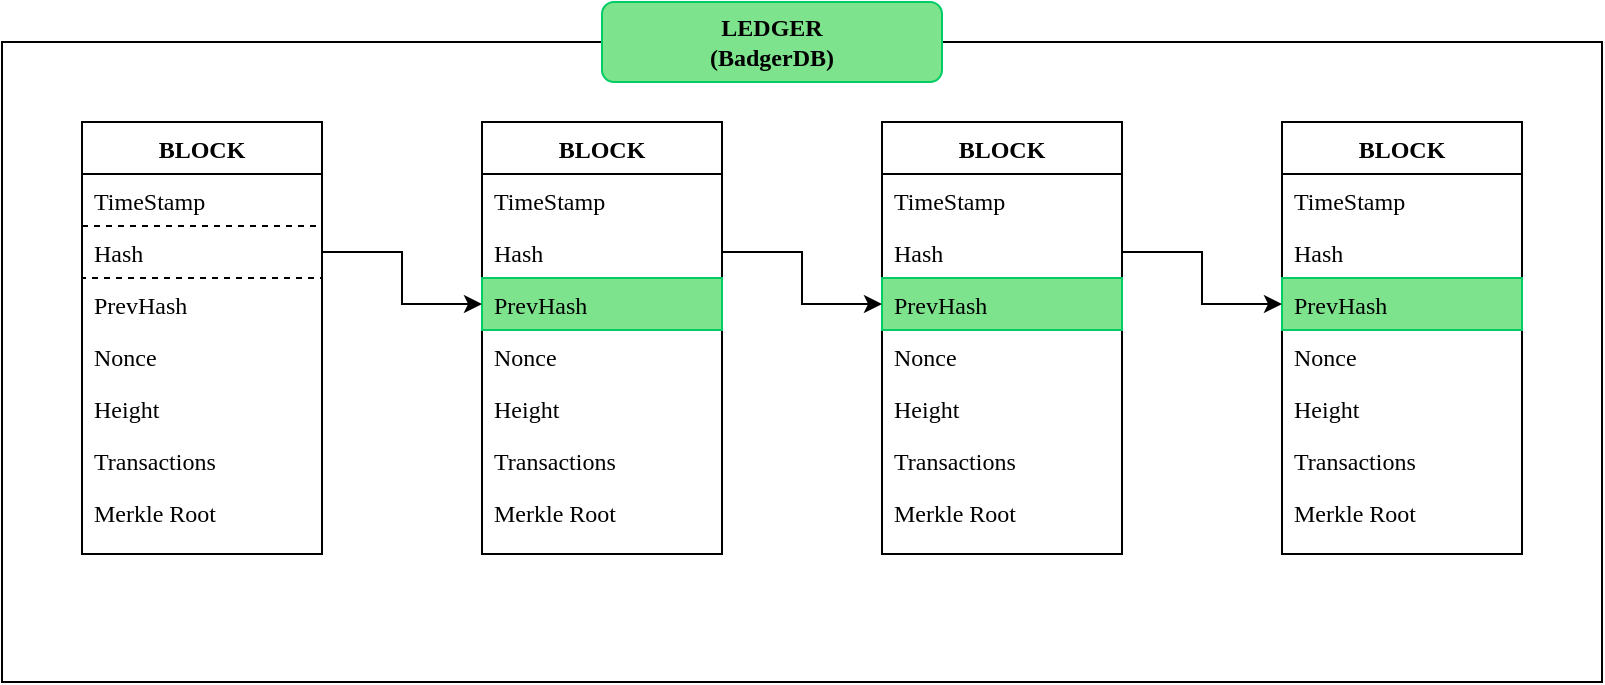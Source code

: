 <mxfile version="13.7.9" type="device"><diagram id="bd2wy5xtXNpXuPsEM4nP" name="Page-1"><mxGraphModel dx="1038" dy="499" grid="1" gridSize="10" guides="1" tooltips="1" connect="1" arrows="1" fold="1" page="1" pageScale="1" pageWidth="827" pageHeight="1169" math="0" shadow="0"><root><mxCell id="0"/><mxCell id="1" parent="0"/><mxCell id="1hjqW6JO5gmX_kH-NTra-1" value="" style="group" vertex="1" connectable="0" parent="1"><mxGeometry x="40" y="60" width="800" height="340" as="geometry"/></mxCell><mxCell id="1hjqW6JO5gmX_kH-NTra-2" value="" style="group" vertex="1" connectable="0" parent="1hjqW6JO5gmX_kH-NTra-1"><mxGeometry width="800" height="340" as="geometry"/></mxCell><mxCell id="1hjqW6JO5gmX_kH-NTra-3" value="" style="rounded=0;whiteSpace=wrap;html=1;strokeColor=#000000;fillColor=none;gradientColor=#ffffff;fontFamily=Tahoma;fontColor=none;" vertex="1" parent="1hjqW6JO5gmX_kH-NTra-2"><mxGeometry y="20" width="800" height="320" as="geometry"/></mxCell><mxCell id="1hjqW6JO5gmX_kH-NTra-4" value="&lt;b&gt;LEDGER&lt;br&gt;(BadgerDB)&lt;br&gt;&lt;/b&gt;" style="rounded=1;whiteSpace=wrap;html=1;fontFamily=Tahoma;fillColor=#7DE38D;strokeColor=#00CC66;" vertex="1" parent="1hjqW6JO5gmX_kH-NTra-2"><mxGeometry x="300" width="170" height="40" as="geometry"/></mxCell><mxCell id="1hjqW6JO5gmX_kH-NTra-5" value="BLOCK" style="swimlane;fontStyle=1;childLayout=stackLayout;horizontal=1;startSize=26;horizontalStack=0;resizeParent=1;resizeParentMax=0;resizeLast=0;collapsible=1;marginBottom=0;fontFamily=Tahoma;" vertex="1" parent="1hjqW6JO5gmX_kH-NTra-1"><mxGeometry x="40" y="60" width="120" height="216" as="geometry"/></mxCell><mxCell id="1hjqW6JO5gmX_kH-NTra-6" value="TimeStamp" style="text;strokeColor=none;fillColor=none;align=left;verticalAlign=top;spacingLeft=4;spacingRight=4;overflow=hidden;rotatable=0;points=[[0,0.5],[1,0.5]];portConstraint=eastwest;fontFamily=Tahoma;" vertex="1" parent="1hjqW6JO5gmX_kH-NTra-5"><mxGeometry y="26" width="120" height="26" as="geometry"/></mxCell><mxCell id="1hjqW6JO5gmX_kH-NTra-7" value="Hash" style="text;fillColor=none;align=left;verticalAlign=top;spacingLeft=4;spacingRight=4;overflow=hidden;rotatable=0;points=[[0,0.5],[1,0.5]];portConstraint=eastwest;fontFamily=Tahoma;strokeColor=#000000;dashed=1;" vertex="1" parent="1hjqW6JO5gmX_kH-NTra-5"><mxGeometry y="52" width="120" height="26" as="geometry"/></mxCell><mxCell id="1hjqW6JO5gmX_kH-NTra-8" value="PrevHash" style="text;strokeColor=none;fillColor=none;align=left;verticalAlign=top;spacingLeft=4;spacingRight=4;overflow=hidden;rotatable=0;points=[[0,0.5],[1,0.5]];portConstraint=eastwest;fontFamily=Tahoma;" vertex="1" parent="1hjqW6JO5gmX_kH-NTra-5"><mxGeometry y="78" width="120" height="26" as="geometry"/></mxCell><mxCell id="1hjqW6JO5gmX_kH-NTra-9" value="Nonce" style="text;strokeColor=none;fillColor=none;align=left;verticalAlign=top;spacingLeft=4;spacingRight=4;overflow=hidden;rotatable=0;points=[[0,0.5],[1,0.5]];portConstraint=eastwest;fontFamily=Tahoma;" vertex="1" parent="1hjqW6JO5gmX_kH-NTra-5"><mxGeometry y="104" width="120" height="26" as="geometry"/></mxCell><mxCell id="1hjqW6JO5gmX_kH-NTra-10" value="Height" style="text;strokeColor=none;fillColor=none;align=left;verticalAlign=top;spacingLeft=4;spacingRight=4;overflow=hidden;rotatable=0;points=[[0,0.5],[1,0.5]];portConstraint=eastwest;fontFamily=Tahoma;" vertex="1" parent="1hjqW6JO5gmX_kH-NTra-5"><mxGeometry y="130" width="120" height="26" as="geometry"/></mxCell><mxCell id="1hjqW6JO5gmX_kH-NTra-11" value="Transactions" style="text;strokeColor=none;fillColor=none;align=left;verticalAlign=top;spacingLeft=4;spacingRight=4;overflow=hidden;rotatable=0;points=[[0,0.5],[1,0.5]];portConstraint=eastwest;fontFamily=Tahoma;" vertex="1" parent="1hjqW6JO5gmX_kH-NTra-5"><mxGeometry y="156" width="120" height="26" as="geometry"/></mxCell><mxCell id="1hjqW6JO5gmX_kH-NTra-12" value="Merkle Root" style="text;strokeColor=none;fillColor=none;align=left;verticalAlign=top;spacingLeft=4;spacingRight=4;overflow=hidden;rotatable=0;points=[[0,0.5],[1,0.5]];portConstraint=eastwest;fontFamily=Tahoma;" vertex="1" parent="1hjqW6JO5gmX_kH-NTra-5"><mxGeometry y="182" width="120" height="26" as="geometry"/></mxCell><mxCell id="1hjqW6JO5gmX_kH-NTra-13" value="&#10;&#10;&#10;&#10;" style="text;strokeColor=none;fillColor=none;align=left;verticalAlign=top;spacingLeft=4;spacingRight=4;overflow=hidden;rotatable=0;points=[[0,0.5],[1,0.5]];portConstraint=eastwest;fontFamily=Tahoma;" vertex="1" parent="1hjqW6JO5gmX_kH-NTra-5"><mxGeometry y="208" width="120" height="8" as="geometry"/></mxCell><mxCell id="1hjqW6JO5gmX_kH-NTra-14" value="BLOCK" style="swimlane;fontStyle=1;childLayout=stackLayout;horizontal=1;startSize=26;horizontalStack=0;resizeParent=1;resizeParentMax=0;resizeLast=0;collapsible=1;marginBottom=0;fontFamily=Tahoma;" vertex="1" parent="1hjqW6JO5gmX_kH-NTra-1"><mxGeometry x="240" y="60" width="120" height="216" as="geometry"/></mxCell><mxCell id="1hjqW6JO5gmX_kH-NTra-15" value="TimeStamp" style="text;strokeColor=none;fillColor=none;align=left;verticalAlign=top;spacingLeft=4;spacingRight=4;overflow=hidden;rotatable=0;points=[[0,0.5],[1,0.5]];portConstraint=eastwest;fontFamily=Tahoma;" vertex="1" parent="1hjqW6JO5gmX_kH-NTra-14"><mxGeometry y="26" width="120" height="26" as="geometry"/></mxCell><mxCell id="1hjqW6JO5gmX_kH-NTra-16" value="Hash" style="text;fillColor=none;align=left;verticalAlign=top;spacingLeft=4;spacingRight=4;overflow=hidden;rotatable=0;points=[[0,0.5],[1,0.5]];portConstraint=eastwest;fontFamily=Tahoma;" vertex="1" parent="1hjqW6JO5gmX_kH-NTra-14"><mxGeometry y="52" width="120" height="26" as="geometry"/></mxCell><mxCell id="1hjqW6JO5gmX_kH-NTra-17" value="PrevHash" style="text;align=left;verticalAlign=top;spacingLeft=4;spacingRight=4;overflow=hidden;rotatable=0;points=[[0,0.5],[1,0.5]];portConstraint=eastwest;fontFamily=Tahoma;fillColor=#7DE38D;strokeColor=#00CC66;" vertex="1" parent="1hjqW6JO5gmX_kH-NTra-14"><mxGeometry y="78" width="120" height="26" as="geometry"/></mxCell><mxCell id="1hjqW6JO5gmX_kH-NTra-18" value="Nonce" style="text;strokeColor=none;fillColor=none;align=left;verticalAlign=top;spacingLeft=4;spacingRight=4;overflow=hidden;rotatable=0;points=[[0,0.5],[1,0.5]];portConstraint=eastwest;fontFamily=Tahoma;" vertex="1" parent="1hjqW6JO5gmX_kH-NTra-14"><mxGeometry y="104" width="120" height="26" as="geometry"/></mxCell><mxCell id="1hjqW6JO5gmX_kH-NTra-19" value="Height" style="text;strokeColor=none;fillColor=none;align=left;verticalAlign=top;spacingLeft=4;spacingRight=4;overflow=hidden;rotatable=0;points=[[0,0.5],[1,0.5]];portConstraint=eastwest;fontFamily=Tahoma;" vertex="1" parent="1hjqW6JO5gmX_kH-NTra-14"><mxGeometry y="130" width="120" height="26" as="geometry"/></mxCell><mxCell id="1hjqW6JO5gmX_kH-NTra-20" value="Transactions" style="text;strokeColor=none;fillColor=none;align=left;verticalAlign=top;spacingLeft=4;spacingRight=4;overflow=hidden;rotatable=0;points=[[0,0.5],[1,0.5]];portConstraint=eastwest;fontFamily=Tahoma;" vertex="1" parent="1hjqW6JO5gmX_kH-NTra-14"><mxGeometry y="156" width="120" height="26" as="geometry"/></mxCell><mxCell id="1hjqW6JO5gmX_kH-NTra-21" value="Merkle Root" style="text;strokeColor=none;fillColor=none;align=left;verticalAlign=top;spacingLeft=4;spacingRight=4;overflow=hidden;rotatable=0;points=[[0,0.5],[1,0.5]];portConstraint=eastwest;fontFamily=Tahoma;" vertex="1" parent="1hjqW6JO5gmX_kH-NTra-14"><mxGeometry y="182" width="120" height="26" as="geometry"/></mxCell><mxCell id="1hjqW6JO5gmX_kH-NTra-22" value="&#10;&#10;&#10;&#10;" style="text;strokeColor=none;fillColor=none;align=left;verticalAlign=top;spacingLeft=4;spacingRight=4;overflow=hidden;rotatable=0;points=[[0,0.5],[1,0.5]];portConstraint=eastwest;fontFamily=Tahoma;" vertex="1" parent="1hjqW6JO5gmX_kH-NTra-14"><mxGeometry y="208" width="120" height="8" as="geometry"/></mxCell><mxCell id="1hjqW6JO5gmX_kH-NTra-23" value="BLOCK" style="swimlane;fontStyle=1;childLayout=stackLayout;horizontal=1;startSize=26;horizontalStack=0;resizeParent=1;resizeParentMax=0;resizeLast=0;collapsible=1;marginBottom=0;fontFamily=Tahoma;" vertex="1" parent="1hjqW6JO5gmX_kH-NTra-1"><mxGeometry x="440" y="60" width="120" height="216" as="geometry"/></mxCell><mxCell id="1hjqW6JO5gmX_kH-NTra-24" value="TimeStamp" style="text;strokeColor=none;fillColor=none;align=left;verticalAlign=top;spacingLeft=4;spacingRight=4;overflow=hidden;rotatable=0;points=[[0,0.5],[1,0.5]];portConstraint=eastwest;fontFamily=Tahoma;" vertex="1" parent="1hjqW6JO5gmX_kH-NTra-23"><mxGeometry y="26" width="120" height="26" as="geometry"/></mxCell><mxCell id="1hjqW6JO5gmX_kH-NTra-25" value="Hash" style="text;fillColor=none;align=left;verticalAlign=top;spacingLeft=4;spacingRight=4;overflow=hidden;rotatable=0;points=[[0,0.5],[1,0.5]];portConstraint=eastwest;fontFamily=Tahoma;dashed=1;" vertex="1" parent="1hjqW6JO5gmX_kH-NTra-23"><mxGeometry y="52" width="120" height="26" as="geometry"/></mxCell><mxCell id="1hjqW6JO5gmX_kH-NTra-26" value="PrevHash" style="text;align=left;verticalAlign=top;spacingLeft=4;spacingRight=4;overflow=hidden;rotatable=0;points=[[0,0.5],[1,0.5]];portConstraint=eastwest;fontFamily=Tahoma;fillColor=#7DE38D;strokeColor=#00CC66;" vertex="1" parent="1hjqW6JO5gmX_kH-NTra-23"><mxGeometry y="78" width="120" height="26" as="geometry"/></mxCell><mxCell id="1hjqW6JO5gmX_kH-NTra-27" value="Nonce" style="text;strokeColor=none;fillColor=none;align=left;verticalAlign=top;spacingLeft=4;spacingRight=4;overflow=hidden;rotatable=0;points=[[0,0.5],[1,0.5]];portConstraint=eastwest;fontFamily=Tahoma;" vertex="1" parent="1hjqW6JO5gmX_kH-NTra-23"><mxGeometry y="104" width="120" height="26" as="geometry"/></mxCell><mxCell id="1hjqW6JO5gmX_kH-NTra-28" value="Height" style="text;strokeColor=none;fillColor=none;align=left;verticalAlign=top;spacingLeft=4;spacingRight=4;overflow=hidden;rotatable=0;points=[[0,0.5],[1,0.5]];portConstraint=eastwest;fontFamily=Tahoma;" vertex="1" parent="1hjqW6JO5gmX_kH-NTra-23"><mxGeometry y="130" width="120" height="26" as="geometry"/></mxCell><mxCell id="1hjqW6JO5gmX_kH-NTra-29" value="Transactions" style="text;strokeColor=none;fillColor=none;align=left;verticalAlign=top;spacingLeft=4;spacingRight=4;overflow=hidden;rotatable=0;points=[[0,0.5],[1,0.5]];portConstraint=eastwest;fontFamily=Tahoma;" vertex="1" parent="1hjqW6JO5gmX_kH-NTra-23"><mxGeometry y="156" width="120" height="26" as="geometry"/></mxCell><mxCell id="1hjqW6JO5gmX_kH-NTra-30" value="Merkle Root" style="text;strokeColor=none;fillColor=none;align=left;verticalAlign=top;spacingLeft=4;spacingRight=4;overflow=hidden;rotatable=0;points=[[0,0.5],[1,0.5]];portConstraint=eastwest;fontFamily=Tahoma;" vertex="1" parent="1hjqW6JO5gmX_kH-NTra-23"><mxGeometry y="182" width="120" height="26" as="geometry"/></mxCell><mxCell id="1hjqW6JO5gmX_kH-NTra-31" value="&#10;&#10;&#10;&#10;" style="text;strokeColor=none;fillColor=none;align=left;verticalAlign=top;spacingLeft=4;spacingRight=4;overflow=hidden;rotatable=0;points=[[0,0.5],[1,0.5]];portConstraint=eastwest;fontFamily=Tahoma;" vertex="1" parent="1hjqW6JO5gmX_kH-NTra-23"><mxGeometry y="208" width="120" height="8" as="geometry"/></mxCell><mxCell id="1hjqW6JO5gmX_kH-NTra-32" value="BLOCK" style="swimlane;fontStyle=1;childLayout=stackLayout;horizontal=1;startSize=26;horizontalStack=0;resizeParent=1;resizeParentMax=0;resizeLast=0;collapsible=1;marginBottom=0;fontFamily=Tahoma;" vertex="1" parent="1hjqW6JO5gmX_kH-NTra-1"><mxGeometry x="640" y="60" width="120" height="216" as="geometry"/></mxCell><mxCell id="1hjqW6JO5gmX_kH-NTra-33" value="TimeStamp" style="text;strokeColor=none;fillColor=none;align=left;verticalAlign=top;spacingLeft=4;spacingRight=4;overflow=hidden;rotatable=0;points=[[0,0.5],[1,0.5]];portConstraint=eastwest;fontFamily=Tahoma;" vertex="1" parent="1hjqW6JO5gmX_kH-NTra-32"><mxGeometry y="26" width="120" height="26" as="geometry"/></mxCell><mxCell id="1hjqW6JO5gmX_kH-NTra-34" value="Hash" style="text;fillColor=none;align=left;verticalAlign=top;spacingLeft=4;spacingRight=4;overflow=hidden;rotatable=0;points=[[0,0.5],[1,0.5]];portConstraint=eastwest;fontFamily=Tahoma;dashed=1;" vertex="1" parent="1hjqW6JO5gmX_kH-NTra-32"><mxGeometry y="52" width="120" height="26" as="geometry"/></mxCell><mxCell id="1hjqW6JO5gmX_kH-NTra-35" value="PrevHash" style="text;align=left;verticalAlign=top;spacingLeft=4;spacingRight=4;overflow=hidden;rotatable=0;points=[[0,0.5],[1,0.5]];portConstraint=eastwest;fontFamily=Tahoma;fillColor=#7DE38D;strokeColor=#00CC66;" vertex="1" parent="1hjqW6JO5gmX_kH-NTra-32"><mxGeometry y="78" width="120" height="26" as="geometry"/></mxCell><mxCell id="1hjqW6JO5gmX_kH-NTra-36" value="Nonce" style="text;strokeColor=none;fillColor=none;align=left;verticalAlign=top;spacingLeft=4;spacingRight=4;overflow=hidden;rotatable=0;points=[[0,0.5],[1,0.5]];portConstraint=eastwest;fontFamily=Tahoma;" vertex="1" parent="1hjqW6JO5gmX_kH-NTra-32"><mxGeometry y="104" width="120" height="26" as="geometry"/></mxCell><mxCell id="1hjqW6JO5gmX_kH-NTra-37" value="Height" style="text;strokeColor=none;fillColor=none;align=left;verticalAlign=top;spacingLeft=4;spacingRight=4;overflow=hidden;rotatable=0;points=[[0,0.5],[1,0.5]];portConstraint=eastwest;fontFamily=Tahoma;" vertex="1" parent="1hjqW6JO5gmX_kH-NTra-32"><mxGeometry y="130" width="120" height="26" as="geometry"/></mxCell><mxCell id="1hjqW6JO5gmX_kH-NTra-38" value="Transactions" style="text;strokeColor=none;fillColor=none;align=left;verticalAlign=top;spacingLeft=4;spacingRight=4;overflow=hidden;rotatable=0;points=[[0,0.5],[1,0.5]];portConstraint=eastwest;fontFamily=Tahoma;" vertex="1" parent="1hjqW6JO5gmX_kH-NTra-32"><mxGeometry y="156" width="120" height="26" as="geometry"/></mxCell><mxCell id="1hjqW6JO5gmX_kH-NTra-39" value="Merkle Root" style="text;strokeColor=none;fillColor=none;align=left;verticalAlign=top;spacingLeft=4;spacingRight=4;overflow=hidden;rotatable=0;points=[[0,0.5],[1,0.5]];portConstraint=eastwest;fontFamily=Tahoma;" vertex="1" parent="1hjqW6JO5gmX_kH-NTra-32"><mxGeometry y="182" width="120" height="26" as="geometry"/></mxCell><mxCell id="1hjqW6JO5gmX_kH-NTra-40" value="&#10;&#10;&#10;&#10;" style="text;strokeColor=none;fillColor=none;align=left;verticalAlign=top;spacingLeft=4;spacingRight=4;overflow=hidden;rotatable=0;points=[[0,0.5],[1,0.5]];portConstraint=eastwest;fontFamily=Tahoma;" vertex="1" parent="1hjqW6JO5gmX_kH-NTra-32"><mxGeometry y="208" width="120" height="8" as="geometry"/></mxCell><mxCell id="1hjqW6JO5gmX_kH-NTra-41" style="edgeStyle=orthogonalEdgeStyle;rounded=0;orthogonalLoop=1;jettySize=auto;html=1;entryX=0;entryY=0.5;entryDx=0;entryDy=0;fontFamily=Tahoma;" edge="1" parent="1hjqW6JO5gmX_kH-NTra-1" source="1hjqW6JO5gmX_kH-NTra-7" target="1hjqW6JO5gmX_kH-NTra-17"><mxGeometry relative="1" as="geometry"/></mxCell><mxCell id="1hjqW6JO5gmX_kH-NTra-42" style="edgeStyle=orthogonalEdgeStyle;rounded=0;orthogonalLoop=1;jettySize=auto;html=1;entryX=0;entryY=0.5;entryDx=0;entryDy=0;fontFamily=Tahoma;" edge="1" parent="1hjqW6JO5gmX_kH-NTra-1" source="1hjqW6JO5gmX_kH-NTra-16" target="1hjqW6JO5gmX_kH-NTra-26"><mxGeometry relative="1" as="geometry"/></mxCell><mxCell id="1hjqW6JO5gmX_kH-NTra-43" style="edgeStyle=orthogonalEdgeStyle;rounded=0;orthogonalLoop=1;jettySize=auto;html=1;entryX=0;entryY=0.5;entryDx=0;entryDy=0;fontFamily=Tahoma;" edge="1" parent="1hjqW6JO5gmX_kH-NTra-1" source="1hjqW6JO5gmX_kH-NTra-25" target="1hjqW6JO5gmX_kH-NTra-35"><mxGeometry relative="1" as="geometry"/></mxCell></root></mxGraphModel></diagram></mxfile>